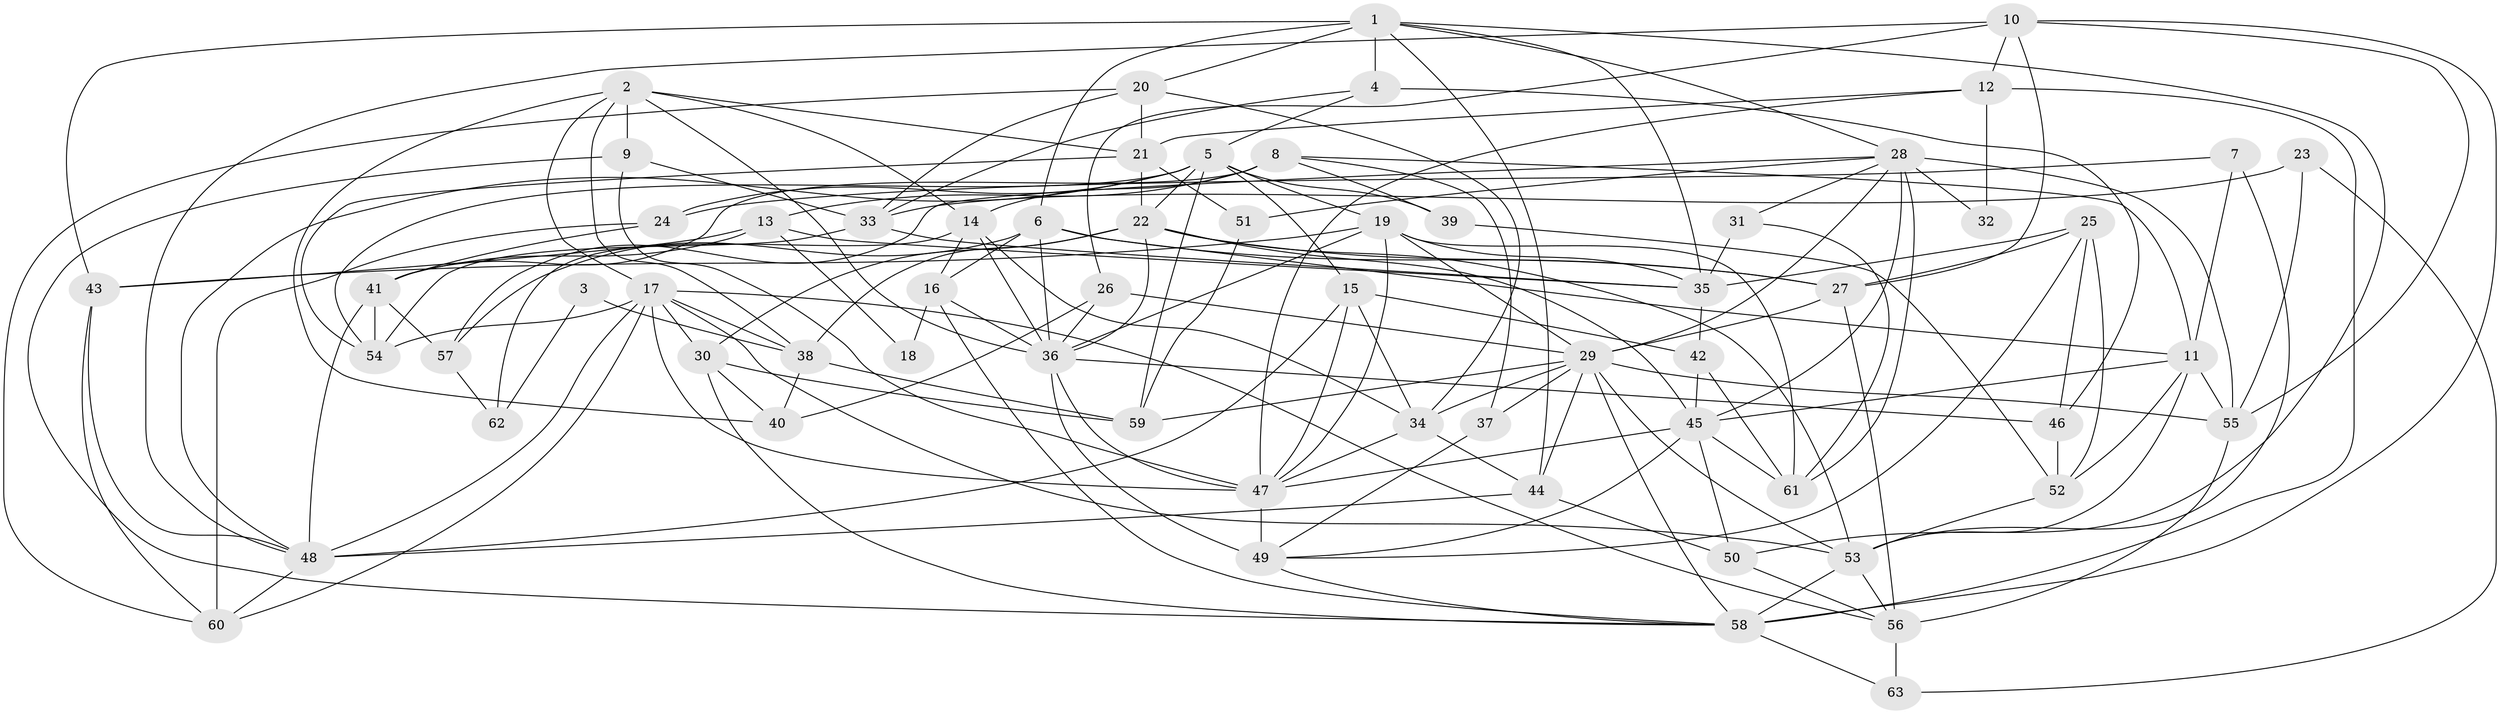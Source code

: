 // original degree distribution, {6: 0.08, 5: 0.208, 4: 0.248, 3: 0.264, 2: 0.144, 7: 0.04, 8: 0.016}
// Generated by graph-tools (version 1.1) at 2025/37/03/04/25 23:37:06]
// undirected, 63 vertices, 174 edges
graph export_dot {
  node [color=gray90,style=filled];
  1;
  2;
  3;
  4;
  5;
  6;
  7;
  8;
  9;
  10;
  11;
  12;
  13;
  14;
  15;
  16;
  17;
  18;
  19;
  20;
  21;
  22;
  23;
  24;
  25;
  26;
  27;
  28;
  29;
  30;
  31;
  32;
  33;
  34;
  35;
  36;
  37;
  38;
  39;
  40;
  41;
  42;
  43;
  44;
  45;
  46;
  47;
  48;
  49;
  50;
  51;
  52;
  53;
  54;
  55;
  56;
  57;
  58;
  59;
  60;
  61;
  62;
  63;
  1 -- 4 [weight=2.0];
  1 -- 6 [weight=1.0];
  1 -- 20 [weight=1.0];
  1 -- 28 [weight=1.0];
  1 -- 35 [weight=1.0];
  1 -- 43 [weight=1.0];
  1 -- 44 [weight=1.0];
  1 -- 50 [weight=1.0];
  2 -- 9 [weight=1.0];
  2 -- 14 [weight=1.0];
  2 -- 17 [weight=1.0];
  2 -- 21 [weight=1.0];
  2 -- 36 [weight=1.0];
  2 -- 38 [weight=1.0];
  2 -- 40 [weight=1.0];
  3 -- 38 [weight=2.0];
  3 -- 62 [weight=1.0];
  4 -- 5 [weight=1.0];
  4 -- 33 [weight=1.0];
  4 -- 46 [weight=1.0];
  5 -- 15 [weight=1.0];
  5 -- 19 [weight=1.0];
  5 -- 22 [weight=1.0];
  5 -- 24 [weight=1.0];
  5 -- 39 [weight=1.0];
  5 -- 48 [weight=1.0];
  5 -- 54 [weight=1.0];
  5 -- 59 [weight=1.0];
  6 -- 11 [weight=1.0];
  6 -- 16 [weight=1.0];
  6 -- 27 [weight=1.0];
  6 -- 36 [weight=2.0];
  6 -- 57 [weight=1.0];
  7 -- 11 [weight=1.0];
  7 -- 24 [weight=1.0];
  7 -- 53 [weight=1.0];
  8 -- 11 [weight=1.0];
  8 -- 13 [weight=2.0];
  8 -- 14 [weight=1.0];
  8 -- 37 [weight=1.0];
  8 -- 39 [weight=1.0];
  8 -- 41 [weight=1.0];
  9 -- 33 [weight=1.0];
  9 -- 47 [weight=1.0];
  9 -- 58 [weight=1.0];
  10 -- 12 [weight=1.0];
  10 -- 26 [weight=1.0];
  10 -- 27 [weight=1.0];
  10 -- 48 [weight=1.0];
  10 -- 55 [weight=1.0];
  10 -- 58 [weight=1.0];
  11 -- 45 [weight=1.0];
  11 -- 52 [weight=1.0];
  11 -- 53 [weight=1.0];
  11 -- 55 [weight=1.0];
  12 -- 21 [weight=1.0];
  12 -- 32 [weight=1.0];
  12 -- 47 [weight=1.0];
  12 -- 58 [weight=2.0];
  13 -- 18 [weight=1.0];
  13 -- 35 [weight=1.0];
  13 -- 41 [weight=2.0];
  13 -- 43 [weight=2.0];
  14 -- 16 [weight=1.0];
  14 -- 34 [weight=1.0];
  14 -- 36 [weight=1.0];
  14 -- 62 [weight=1.0];
  15 -- 34 [weight=1.0];
  15 -- 42 [weight=1.0];
  15 -- 47 [weight=1.0];
  15 -- 48 [weight=1.0];
  16 -- 18 [weight=1.0];
  16 -- 36 [weight=1.0];
  16 -- 58 [weight=1.0];
  17 -- 30 [weight=1.0];
  17 -- 38 [weight=1.0];
  17 -- 47 [weight=1.0];
  17 -- 48 [weight=1.0];
  17 -- 53 [weight=1.0];
  17 -- 54 [weight=1.0];
  17 -- 56 [weight=1.0];
  17 -- 60 [weight=1.0];
  19 -- 29 [weight=1.0];
  19 -- 35 [weight=1.0];
  19 -- 36 [weight=1.0];
  19 -- 43 [weight=1.0];
  19 -- 47 [weight=1.0];
  19 -- 61 [weight=1.0];
  20 -- 21 [weight=1.0];
  20 -- 33 [weight=1.0];
  20 -- 34 [weight=1.0];
  20 -- 60 [weight=1.0];
  21 -- 22 [weight=1.0];
  21 -- 51 [weight=1.0];
  21 -- 54 [weight=1.0];
  22 -- 27 [weight=1.0];
  22 -- 30 [weight=1.0];
  22 -- 36 [weight=1.0];
  22 -- 38 [weight=1.0];
  22 -- 45 [weight=1.0];
  22 -- 53 [weight=1.0];
  23 -- 33 [weight=1.0];
  23 -- 55 [weight=1.0];
  23 -- 63 [weight=1.0];
  24 -- 41 [weight=1.0];
  24 -- 60 [weight=1.0];
  25 -- 27 [weight=1.0];
  25 -- 35 [weight=1.0];
  25 -- 46 [weight=1.0];
  25 -- 49 [weight=1.0];
  25 -- 52 [weight=1.0];
  26 -- 29 [weight=1.0];
  26 -- 36 [weight=1.0];
  26 -- 40 [weight=1.0];
  27 -- 29 [weight=1.0];
  27 -- 56 [weight=2.0];
  28 -- 29 [weight=1.0];
  28 -- 31 [weight=1.0];
  28 -- 32 [weight=2.0];
  28 -- 45 [weight=1.0];
  28 -- 51 [weight=1.0];
  28 -- 55 [weight=1.0];
  28 -- 57 [weight=1.0];
  28 -- 61 [weight=2.0];
  29 -- 34 [weight=1.0];
  29 -- 37 [weight=1.0];
  29 -- 44 [weight=1.0];
  29 -- 53 [weight=1.0];
  29 -- 55 [weight=1.0];
  29 -- 58 [weight=1.0];
  29 -- 59 [weight=1.0];
  30 -- 40 [weight=1.0];
  30 -- 58 [weight=1.0];
  30 -- 59 [weight=1.0];
  31 -- 35 [weight=1.0];
  31 -- 61 [weight=1.0];
  33 -- 35 [weight=1.0];
  33 -- 54 [weight=1.0];
  34 -- 44 [weight=1.0];
  34 -- 47 [weight=1.0];
  35 -- 42 [weight=1.0];
  36 -- 46 [weight=1.0];
  36 -- 47 [weight=1.0];
  36 -- 49 [weight=1.0];
  37 -- 49 [weight=1.0];
  38 -- 40 [weight=1.0];
  38 -- 59 [weight=1.0];
  39 -- 52 [weight=1.0];
  41 -- 48 [weight=1.0];
  41 -- 54 [weight=1.0];
  41 -- 57 [weight=1.0];
  42 -- 45 [weight=1.0];
  42 -- 61 [weight=1.0];
  43 -- 48 [weight=1.0];
  43 -- 60 [weight=1.0];
  44 -- 48 [weight=1.0];
  44 -- 50 [weight=1.0];
  45 -- 47 [weight=1.0];
  45 -- 49 [weight=1.0];
  45 -- 50 [weight=1.0];
  45 -- 61 [weight=1.0];
  46 -- 52 [weight=1.0];
  47 -- 49 [weight=1.0];
  48 -- 60 [weight=1.0];
  49 -- 58 [weight=1.0];
  50 -- 56 [weight=1.0];
  51 -- 59 [weight=1.0];
  52 -- 53 [weight=1.0];
  53 -- 56 [weight=1.0];
  53 -- 58 [weight=1.0];
  55 -- 56 [weight=1.0];
  56 -- 63 [weight=1.0];
  57 -- 62 [weight=1.0];
  58 -- 63 [weight=1.0];
}

